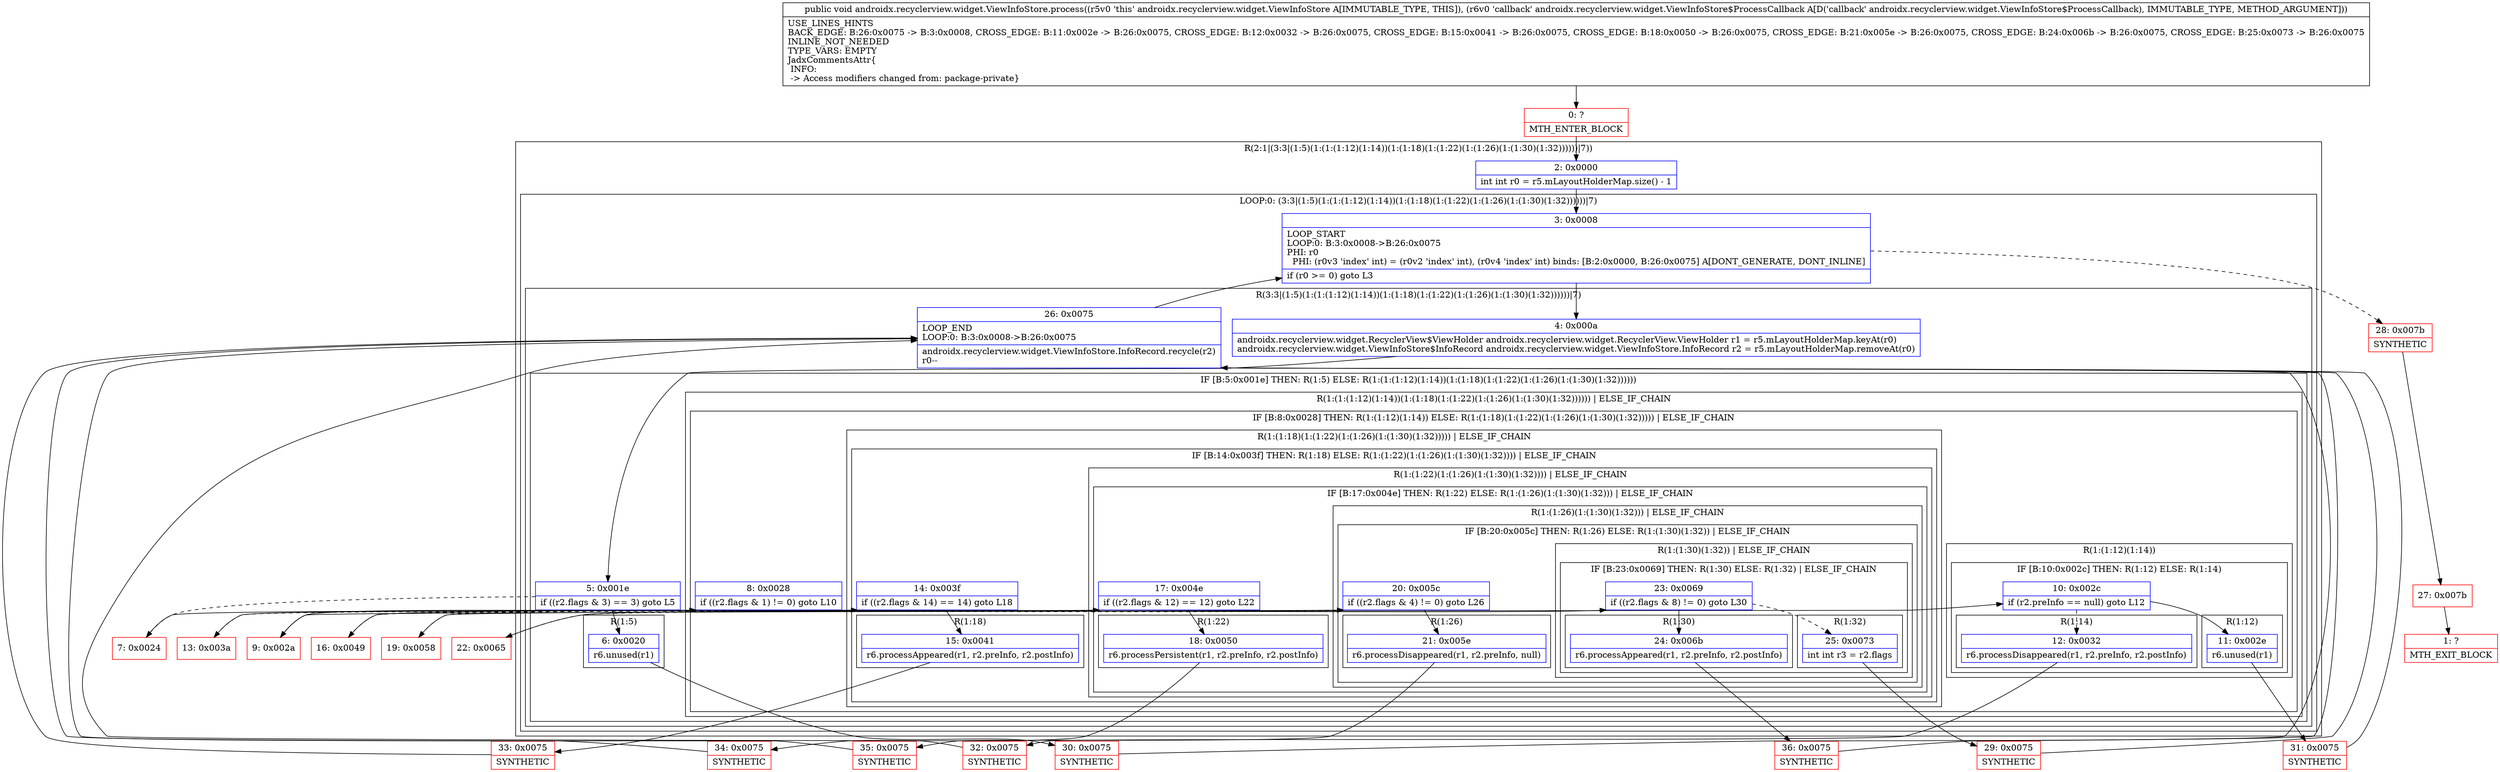 digraph "CFG forandroidx.recyclerview.widget.ViewInfoStore.process(Landroidx\/recyclerview\/widget\/ViewInfoStore$ProcessCallback;)V" {
subgraph cluster_Region_2045409375 {
label = "R(2:1|(3:3|(1:5)(1:(1:(1:12)(1:14))(1:(1:18)(1:(1:22)(1:(1:26)(1:(1:30)(1:32))))))|7))";
node [shape=record,color=blue];
Node_2 [shape=record,label="{2\:\ 0x0000|int int r0 = r5.mLayoutHolderMap.size() \- 1\l}"];
subgraph cluster_LoopRegion_1834483712 {
label = "LOOP:0: (3:3|(1:5)(1:(1:(1:12)(1:14))(1:(1:18)(1:(1:22)(1:(1:26)(1:(1:30)(1:32))))))|7)";
node [shape=record,color=blue];
Node_3 [shape=record,label="{3\:\ 0x0008|LOOP_START\lLOOP:0: B:3:0x0008\-\>B:26:0x0075\lPHI: r0 \l  PHI: (r0v3 'index' int) = (r0v2 'index' int), (r0v4 'index' int) binds: [B:2:0x0000, B:26:0x0075] A[DONT_GENERATE, DONT_INLINE]\l|if (r0 \>= 0) goto L3\l}"];
subgraph cluster_Region_1235517644 {
label = "R(3:3|(1:5)(1:(1:(1:12)(1:14))(1:(1:18)(1:(1:22)(1:(1:26)(1:(1:30)(1:32))))))|7)";
node [shape=record,color=blue];
Node_4 [shape=record,label="{4\:\ 0x000a|androidx.recyclerview.widget.RecyclerView$ViewHolder androidx.recyclerview.widget.RecyclerView.ViewHolder r1 = r5.mLayoutHolderMap.keyAt(r0)\landroidx.recyclerview.widget.ViewInfoStore$InfoRecord androidx.recyclerview.widget.ViewInfoStore.InfoRecord r2 = r5.mLayoutHolderMap.removeAt(r0)\l}"];
subgraph cluster_IfRegion_934199086 {
label = "IF [B:5:0x001e] THEN: R(1:5) ELSE: R(1:(1:(1:12)(1:14))(1:(1:18)(1:(1:22)(1:(1:26)(1:(1:30)(1:32))))))";
node [shape=record,color=blue];
Node_5 [shape=record,label="{5\:\ 0x001e|if ((r2.flags & 3) == 3) goto L5\l}"];
subgraph cluster_Region_1965235796 {
label = "R(1:5)";
node [shape=record,color=blue];
Node_6 [shape=record,label="{6\:\ 0x0020|r6.unused(r1)\l}"];
}
subgraph cluster_Region_1101640222 {
label = "R(1:(1:(1:12)(1:14))(1:(1:18)(1:(1:22)(1:(1:26)(1:(1:30)(1:32)))))) | ELSE_IF_CHAIN\l";
node [shape=record,color=blue];
subgraph cluster_IfRegion_2065213572 {
label = "IF [B:8:0x0028] THEN: R(1:(1:12)(1:14)) ELSE: R(1:(1:18)(1:(1:22)(1:(1:26)(1:(1:30)(1:32))))) | ELSE_IF_CHAIN\l";
node [shape=record,color=blue];
Node_8 [shape=record,label="{8\:\ 0x0028|if ((r2.flags & 1) != 0) goto L10\l}"];
subgraph cluster_Region_810229504 {
label = "R(1:(1:12)(1:14))";
node [shape=record,color=blue];
subgraph cluster_IfRegion_1957300069 {
label = "IF [B:10:0x002c] THEN: R(1:12) ELSE: R(1:14)";
node [shape=record,color=blue];
Node_10 [shape=record,label="{10\:\ 0x002c|if (r2.preInfo == null) goto L12\l}"];
subgraph cluster_Region_1596045359 {
label = "R(1:12)";
node [shape=record,color=blue];
Node_11 [shape=record,label="{11\:\ 0x002e|r6.unused(r1)\l}"];
}
subgraph cluster_Region_1926556619 {
label = "R(1:14)";
node [shape=record,color=blue];
Node_12 [shape=record,label="{12\:\ 0x0032|r6.processDisappeared(r1, r2.preInfo, r2.postInfo)\l}"];
}
}
}
subgraph cluster_Region_465767763 {
label = "R(1:(1:18)(1:(1:22)(1:(1:26)(1:(1:30)(1:32))))) | ELSE_IF_CHAIN\l";
node [shape=record,color=blue];
subgraph cluster_IfRegion_1468063861 {
label = "IF [B:14:0x003f] THEN: R(1:18) ELSE: R(1:(1:22)(1:(1:26)(1:(1:30)(1:32)))) | ELSE_IF_CHAIN\l";
node [shape=record,color=blue];
Node_14 [shape=record,label="{14\:\ 0x003f|if ((r2.flags & 14) == 14) goto L18\l}"];
subgraph cluster_Region_530298813 {
label = "R(1:18)";
node [shape=record,color=blue];
Node_15 [shape=record,label="{15\:\ 0x0041|r6.processAppeared(r1, r2.preInfo, r2.postInfo)\l}"];
}
subgraph cluster_Region_1169219491 {
label = "R(1:(1:22)(1:(1:26)(1:(1:30)(1:32)))) | ELSE_IF_CHAIN\l";
node [shape=record,color=blue];
subgraph cluster_IfRegion_353727076 {
label = "IF [B:17:0x004e] THEN: R(1:22) ELSE: R(1:(1:26)(1:(1:30)(1:32))) | ELSE_IF_CHAIN\l";
node [shape=record,color=blue];
Node_17 [shape=record,label="{17\:\ 0x004e|if ((r2.flags & 12) == 12) goto L22\l}"];
subgraph cluster_Region_1915214756 {
label = "R(1:22)";
node [shape=record,color=blue];
Node_18 [shape=record,label="{18\:\ 0x0050|r6.processPersistent(r1, r2.preInfo, r2.postInfo)\l}"];
}
subgraph cluster_Region_1225112649 {
label = "R(1:(1:26)(1:(1:30)(1:32))) | ELSE_IF_CHAIN\l";
node [shape=record,color=blue];
subgraph cluster_IfRegion_729265354 {
label = "IF [B:20:0x005c] THEN: R(1:26) ELSE: R(1:(1:30)(1:32)) | ELSE_IF_CHAIN\l";
node [shape=record,color=blue];
Node_20 [shape=record,label="{20\:\ 0x005c|if ((r2.flags & 4) != 0) goto L26\l}"];
subgraph cluster_Region_546698511 {
label = "R(1:26)";
node [shape=record,color=blue];
Node_21 [shape=record,label="{21\:\ 0x005e|r6.processDisappeared(r1, r2.preInfo, null)\l}"];
}
subgraph cluster_Region_568203638 {
label = "R(1:(1:30)(1:32)) | ELSE_IF_CHAIN\l";
node [shape=record,color=blue];
subgraph cluster_IfRegion_264380398 {
label = "IF [B:23:0x0069] THEN: R(1:30) ELSE: R(1:32) | ELSE_IF_CHAIN\l";
node [shape=record,color=blue];
Node_23 [shape=record,label="{23\:\ 0x0069|if ((r2.flags & 8) != 0) goto L30\l}"];
subgraph cluster_Region_1967835237 {
label = "R(1:30)";
node [shape=record,color=blue];
Node_24 [shape=record,label="{24\:\ 0x006b|r6.processAppeared(r1, r2.preInfo, r2.postInfo)\l}"];
}
subgraph cluster_Region_1595000107 {
label = "R(1:32)";
node [shape=record,color=blue];
Node_25 [shape=record,label="{25\:\ 0x0073|int int r3 = r2.flags\l}"];
}
}
}
}
}
}
}
}
}
}
}
}
Node_26 [shape=record,label="{26\:\ 0x0075|LOOP_END\lLOOP:0: B:3:0x0008\-\>B:26:0x0075\l|androidx.recyclerview.widget.ViewInfoStore.InfoRecord.recycle(r2)\lr0\-\-\l}"];
}
}
}
Node_0 [shape=record,color=red,label="{0\:\ ?|MTH_ENTER_BLOCK\l}"];
Node_30 [shape=record,color=red,label="{30\:\ 0x0075|SYNTHETIC\l}"];
Node_7 [shape=record,color=red,label="{7\:\ 0x0024}"];
Node_9 [shape=record,color=red,label="{9\:\ 0x002a}"];
Node_31 [shape=record,color=red,label="{31\:\ 0x0075|SYNTHETIC\l}"];
Node_32 [shape=record,color=red,label="{32\:\ 0x0075|SYNTHETIC\l}"];
Node_13 [shape=record,color=red,label="{13\:\ 0x003a}"];
Node_33 [shape=record,color=red,label="{33\:\ 0x0075|SYNTHETIC\l}"];
Node_16 [shape=record,color=red,label="{16\:\ 0x0049}"];
Node_34 [shape=record,color=red,label="{34\:\ 0x0075|SYNTHETIC\l}"];
Node_19 [shape=record,color=red,label="{19\:\ 0x0058}"];
Node_35 [shape=record,color=red,label="{35\:\ 0x0075|SYNTHETIC\l}"];
Node_22 [shape=record,color=red,label="{22\:\ 0x0065}"];
Node_36 [shape=record,color=red,label="{36\:\ 0x0075|SYNTHETIC\l}"];
Node_29 [shape=record,color=red,label="{29\:\ 0x0075|SYNTHETIC\l}"];
Node_28 [shape=record,color=red,label="{28\:\ 0x007b|SYNTHETIC\l}"];
Node_27 [shape=record,color=red,label="{27\:\ 0x007b}"];
Node_1 [shape=record,color=red,label="{1\:\ ?|MTH_EXIT_BLOCK\l}"];
MethodNode[shape=record,label="{public void androidx.recyclerview.widget.ViewInfoStore.process((r5v0 'this' androidx.recyclerview.widget.ViewInfoStore A[IMMUTABLE_TYPE, THIS]), (r6v0 'callback' androidx.recyclerview.widget.ViewInfoStore$ProcessCallback A[D('callback' androidx.recyclerview.widget.ViewInfoStore$ProcessCallback), IMMUTABLE_TYPE, METHOD_ARGUMENT]))  | USE_LINES_HINTS\lBACK_EDGE: B:26:0x0075 \-\> B:3:0x0008, CROSS_EDGE: B:11:0x002e \-\> B:26:0x0075, CROSS_EDGE: B:12:0x0032 \-\> B:26:0x0075, CROSS_EDGE: B:15:0x0041 \-\> B:26:0x0075, CROSS_EDGE: B:18:0x0050 \-\> B:26:0x0075, CROSS_EDGE: B:21:0x005e \-\> B:26:0x0075, CROSS_EDGE: B:24:0x006b \-\> B:26:0x0075, CROSS_EDGE: B:25:0x0073 \-\> B:26:0x0075\lINLINE_NOT_NEEDED\lTYPE_VARS: EMPTY\lJadxCommentsAttr\{\l INFO: \l \-\> Access modifiers changed from: package\-private\}\l}"];
MethodNode -> Node_0;Node_2 -> Node_3;
Node_3 -> Node_4;
Node_3 -> Node_28[style=dashed];
Node_4 -> Node_5;
Node_5 -> Node_6;
Node_5 -> Node_7[style=dashed];
Node_6 -> Node_30;
Node_8 -> Node_9;
Node_8 -> Node_13[style=dashed];
Node_10 -> Node_11;
Node_10 -> Node_12[style=dashed];
Node_11 -> Node_31;
Node_12 -> Node_32;
Node_14 -> Node_15;
Node_14 -> Node_16[style=dashed];
Node_15 -> Node_33;
Node_17 -> Node_18;
Node_17 -> Node_19[style=dashed];
Node_18 -> Node_34;
Node_20 -> Node_21;
Node_20 -> Node_22[style=dashed];
Node_21 -> Node_35;
Node_23 -> Node_24;
Node_23 -> Node_25[style=dashed];
Node_24 -> Node_36;
Node_25 -> Node_29;
Node_26 -> Node_3;
Node_0 -> Node_2;
Node_30 -> Node_26;
Node_7 -> Node_8;
Node_9 -> Node_10;
Node_31 -> Node_26;
Node_32 -> Node_26;
Node_13 -> Node_14;
Node_33 -> Node_26;
Node_16 -> Node_17;
Node_34 -> Node_26;
Node_19 -> Node_20;
Node_35 -> Node_26;
Node_22 -> Node_23;
Node_36 -> Node_26;
Node_29 -> Node_26;
Node_28 -> Node_27;
Node_27 -> Node_1;
}

